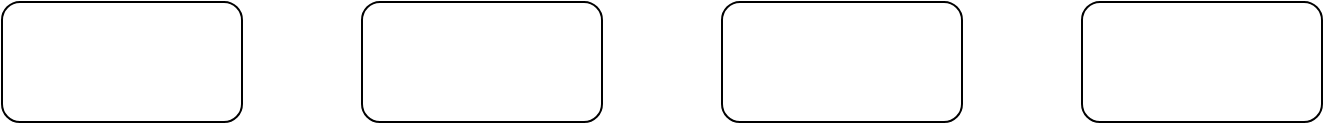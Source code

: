 <mxfile version="20.5.1" type="github">
  <diagram id="_rw7BVzgtMRfoOQJeGk8" name="Страница 1">
    <mxGraphModel dx="1102" dy="595" grid="1" gridSize="10" guides="1" tooltips="1" connect="1" arrows="1" fold="1" page="1" pageScale="1" pageWidth="827" pageHeight="1169" math="0" shadow="0">
      <root>
        <mxCell id="0" />
        <mxCell id="1" parent="0" />
        <mxCell id="Q0aAHqa4jOG0ZcH6xqJe-1" value="" style="rounded=1;whiteSpace=wrap;html=1;" vertex="1" parent="1">
          <mxGeometry x="70" y="40" width="120" height="60" as="geometry" />
        </mxCell>
        <mxCell id="Q0aAHqa4jOG0ZcH6xqJe-2" value="" style="rounded=1;whiteSpace=wrap;html=1;" vertex="1" parent="1">
          <mxGeometry x="610" y="40" width="120" height="60" as="geometry" />
        </mxCell>
        <mxCell id="Q0aAHqa4jOG0ZcH6xqJe-3" value="" style="rounded=1;whiteSpace=wrap;html=1;" vertex="1" parent="1">
          <mxGeometry x="430" y="40" width="120" height="60" as="geometry" />
        </mxCell>
        <mxCell id="Q0aAHqa4jOG0ZcH6xqJe-4" value="" style="rounded=1;whiteSpace=wrap;html=1;" vertex="1" parent="1">
          <mxGeometry x="250" y="40" width="120" height="60" as="geometry" />
        </mxCell>
      </root>
    </mxGraphModel>
  </diagram>
</mxfile>
